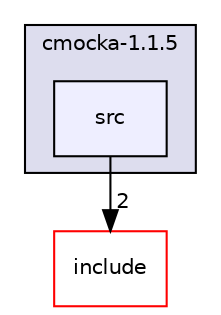 digraph "CMocka/cmocka-1.1.5/src" {
  compound=true
  node [ fontsize="10", fontname="Helvetica"];
  edge [ labelfontsize="10", labelfontname="Helvetica"];
  subgraph clusterdir_41df525925d1430602165512686fe4f6 {
    graph [ bgcolor="#ddddee", pencolor="black", label="cmocka-1.1.5" fontname="Helvetica", fontsize="10", URL="dir_41df525925d1430602165512686fe4f6.html"]
  dir_021d62b5eb6ffc93658a04e8b78b73d4 [shape=box, label="src", style="filled", fillcolor="#eeeeff", pencolor="black", URL="dir_021d62b5eb6ffc93658a04e8b78b73d4.html"];
  }
  dir_ce428ad40d9783629b840846d25dbdfb [shape=box label="include" fillcolor="white" style="filled" color="red" URL="dir_ce428ad40d9783629b840846d25dbdfb.html"];
  dir_021d62b5eb6ffc93658a04e8b78b73d4->dir_ce428ad40d9783629b840846d25dbdfb [headlabel="2", labeldistance=1.5 headhref="dir_000008_000007.html"];
}

